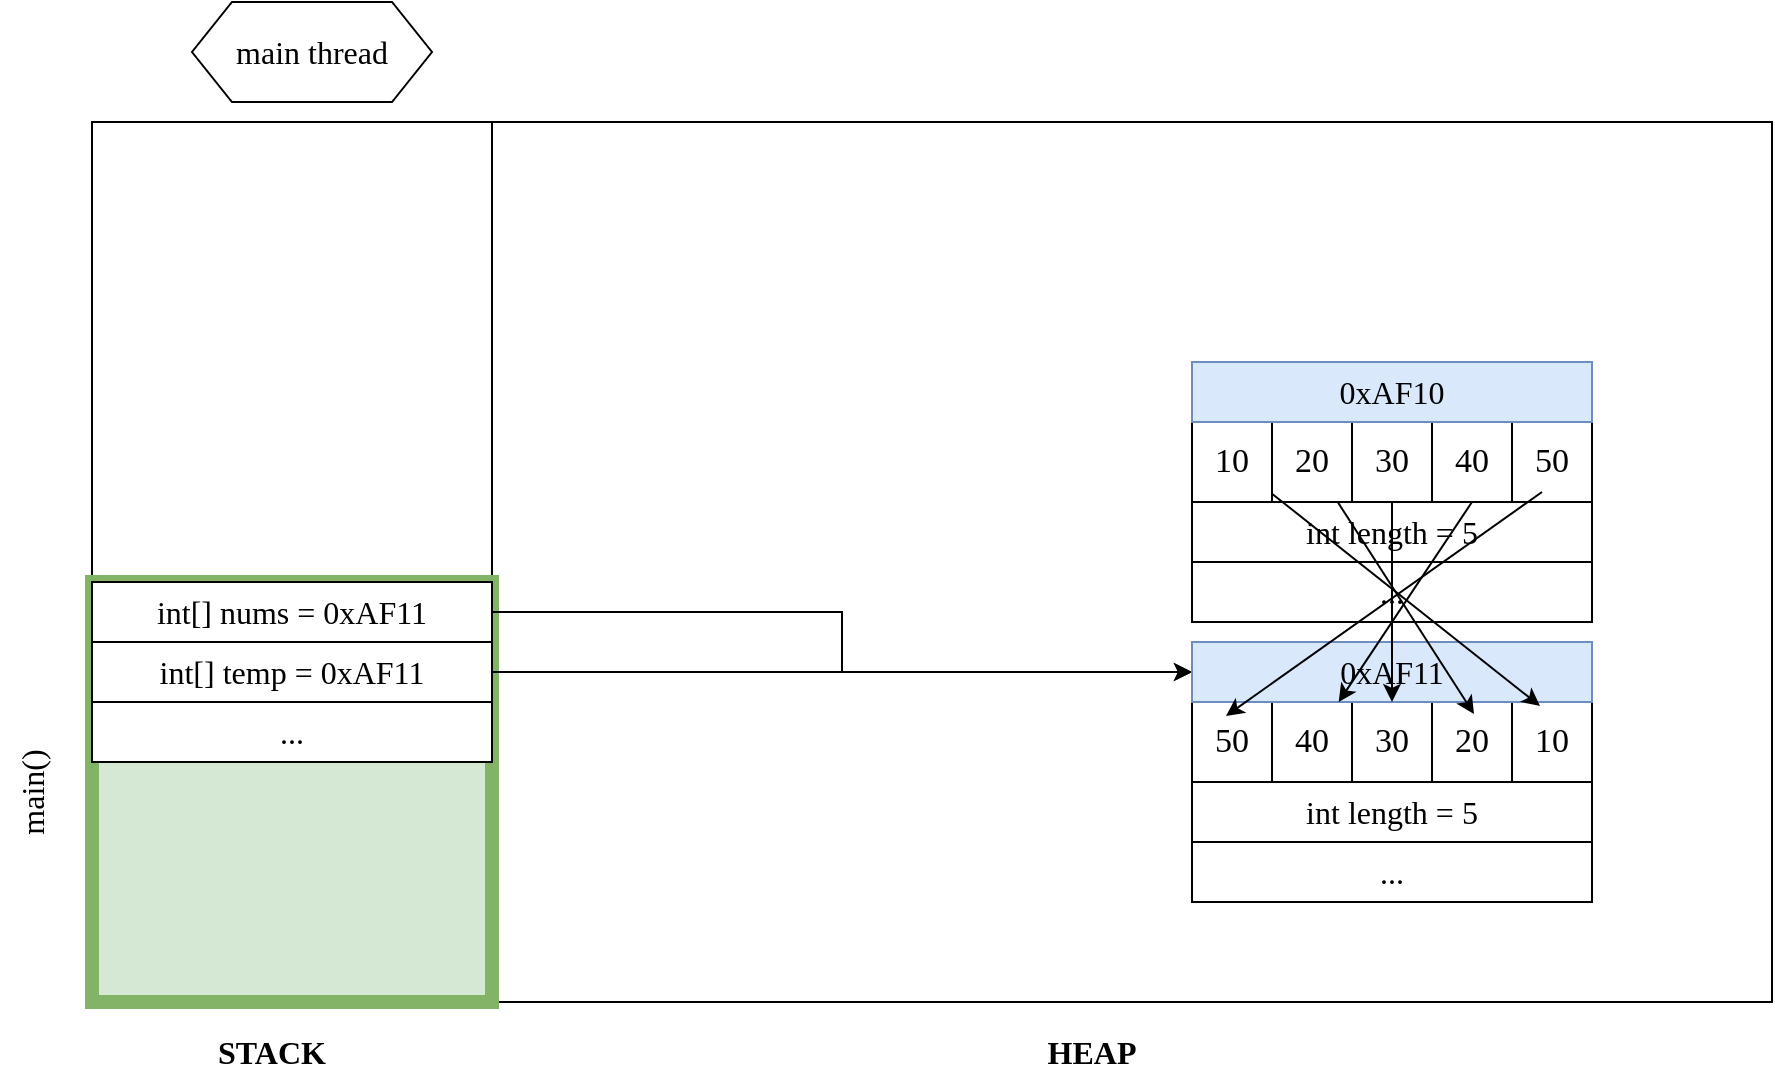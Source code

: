 <mxfile version="21.6.8" type="device" pages="2">
  <diagram name="Algo-3-Page-1" id="jU1Z9NfvNSKtKm2C2WDh">
    <mxGraphModel dx="1979" dy="1444" grid="1" gridSize="10" guides="1" tooltips="1" connect="1" arrows="1" fold="1" page="1" pageScale="1" pageWidth="1100" pageHeight="850" math="0" shadow="0">
      <root>
        <mxCell id="0" />
        <mxCell id="1" parent="0" />
        <mxCell id="7vTnQSk8eKXKG5L3W_5x-1" value="" style="rounded=0;whiteSpace=wrap;html=1;" vertex="1" parent="1">
          <mxGeometry x="40" y="40" width="200" height="440" as="geometry" />
        </mxCell>
        <mxCell id="7vTnQSk8eKXKG5L3W_5x-2" value="" style="rounded=0;whiteSpace=wrap;html=1;" vertex="1" parent="1">
          <mxGeometry x="240" y="40" width="640" height="440" as="geometry" />
        </mxCell>
        <mxCell id="7vTnQSk8eKXKG5L3W_5x-3" value="STACK" style="text;html=1;strokeColor=none;fillColor=none;align=center;verticalAlign=middle;whiteSpace=wrap;rounded=0;fontFamily=Ubuntu;fontSource=https%3A%2F%2Ffonts.googleapis.com%2Fcss%3Ffamily%3DUbuntu;fontSize=16;fontStyle=1" vertex="1" parent="1">
          <mxGeometry x="100" y="490" width="60" height="30" as="geometry" />
        </mxCell>
        <mxCell id="7vTnQSk8eKXKG5L3W_5x-4" value="HEAP" style="text;html=1;strokeColor=none;fillColor=none;align=center;verticalAlign=middle;whiteSpace=wrap;rounded=0;fontFamily=Ubuntu;fontSource=https%3A%2F%2Ffonts.googleapis.com%2Fcss%3Ffamily%3DUbuntu;fontSize=16;fontStyle=1" vertex="1" parent="1">
          <mxGeometry x="510" y="490" width="60" height="30" as="geometry" />
        </mxCell>
        <mxCell id="7vTnQSk8eKXKG5L3W_5x-5" value="main thread" style="shape=hexagon;perimeter=hexagonPerimeter2;whiteSpace=wrap;html=1;fixedSize=1;fontFamily=Ubuntu;fontSource=https%3A%2F%2Ffonts.googleapis.com%2Fcss%3Ffamily%3DUbuntu;fontSize=16;" vertex="1" parent="1">
          <mxGeometry x="90" y="-20" width="120" height="50" as="geometry" />
        </mxCell>
        <mxCell id="7vTnQSk8eKXKG5L3W_5x-6" value="" style="rounded=0;whiteSpace=wrap;html=1;fillColor=#d5e8d4;strokeColor=#82b366;strokeWidth=7;" vertex="1" parent="1">
          <mxGeometry x="40" y="270" width="200" height="210" as="geometry" />
        </mxCell>
        <mxCell id="7vTnQSk8eKXKG5L3W_5x-7" value="main()" style="text;html=1;strokeColor=none;fillColor=none;align=center;verticalAlign=middle;whiteSpace=wrap;rounded=0;fontFamily=Ubuntu;fontSource=https%3A%2F%2Ffonts.googleapis.com%2Fcss%3Ffamily%3DUbuntu;fontSize=16;rotation=-90;" vertex="1" parent="1">
          <mxGeometry x="-20" y="360" width="60" height="30" as="geometry" />
        </mxCell>
        <mxCell id="7vTnQSk8eKXKG5L3W_5x-20" style="edgeStyle=orthogonalEdgeStyle;rounded=0;orthogonalLoop=1;jettySize=auto;html=1;entryX=0;entryY=0.5;entryDx=0;entryDy=0;" edge="1" parent="1" source="7vTnQSk8eKXKG5L3W_5x-8" target="7vTnQSk8eKXKG5L3W_5x-30">
          <mxGeometry relative="1" as="geometry" />
        </mxCell>
        <mxCell id="7vTnQSk8eKXKG5L3W_5x-8" value="int[] nums = 0xAF11" style="rounded=0;whiteSpace=wrap;html=1;fontFamily=Ubuntu;fontSource=https%3A%2F%2Ffonts.googleapis.com%2Fcss%3Ffamily%3DUbuntu;fontSize=16;" vertex="1" parent="1">
          <mxGeometry x="40" y="270" width="200" height="30" as="geometry" />
        </mxCell>
        <mxCell id="7vTnQSk8eKXKG5L3W_5x-10" value="..." style="rounded=0;whiteSpace=wrap;html=1;fontFamily=Ubuntu;fontSource=https%3A%2F%2Ffonts.googleapis.com%2Fcss%3Ffamily%3DUbuntu;fontSize=16;" vertex="1" parent="1">
          <mxGeometry x="40" y="330" width="200" height="30" as="geometry" />
        </mxCell>
        <mxCell id="7vTnQSk8eKXKG5L3W_5x-19" value="" style="group" vertex="1" connectable="0" parent="1">
          <mxGeometry x="590" y="160" width="200" height="130" as="geometry" />
        </mxCell>
        <mxCell id="7vTnQSk8eKXKG5L3W_5x-11" value="10" style="rounded=0;whiteSpace=wrap;html=1;fontFamily=Ubuntu;fontSource=https%3A%2F%2Ffonts.googleapis.com%2Fcss%3Ffamily%3DUbuntu;fontSize=17;" vertex="1" parent="7vTnQSk8eKXKG5L3W_5x-19">
          <mxGeometry y="30" width="40" height="40" as="geometry" />
        </mxCell>
        <mxCell id="7vTnQSk8eKXKG5L3W_5x-12" value="20" style="rounded=0;whiteSpace=wrap;html=1;fontFamily=Ubuntu;fontSource=https%3A%2F%2Ffonts.googleapis.com%2Fcss%3Ffamily%3DUbuntu;fontSize=17;" vertex="1" parent="7vTnQSk8eKXKG5L3W_5x-19">
          <mxGeometry x="40" y="30" width="40" height="40" as="geometry" />
        </mxCell>
        <mxCell id="7vTnQSk8eKXKG5L3W_5x-13" value="30" style="rounded=0;whiteSpace=wrap;html=1;fontFamily=Ubuntu;fontSource=https%3A%2F%2Ffonts.googleapis.com%2Fcss%3Ffamily%3DUbuntu;fontSize=17;" vertex="1" parent="7vTnQSk8eKXKG5L3W_5x-19">
          <mxGeometry x="80" y="30" width="40" height="40" as="geometry" />
        </mxCell>
        <mxCell id="7vTnQSk8eKXKG5L3W_5x-14" value="40" style="rounded=0;whiteSpace=wrap;html=1;fontFamily=Ubuntu;fontSource=https%3A%2F%2Ffonts.googleapis.com%2Fcss%3Ffamily%3DUbuntu;fontSize=17;" vertex="1" parent="7vTnQSk8eKXKG5L3W_5x-19">
          <mxGeometry x="120" y="30" width="40" height="40" as="geometry" />
        </mxCell>
        <mxCell id="7vTnQSk8eKXKG5L3W_5x-15" value="50" style="rounded=0;whiteSpace=wrap;html=1;fontFamily=Ubuntu;fontSource=https%3A%2F%2Ffonts.googleapis.com%2Fcss%3Ffamily%3DUbuntu;fontSize=17;" vertex="1" parent="7vTnQSk8eKXKG5L3W_5x-19">
          <mxGeometry x="160" y="30" width="40" height="40" as="geometry" />
        </mxCell>
        <mxCell id="7vTnQSk8eKXKG5L3W_5x-16" value="int length = 5" style="rounded=0;whiteSpace=wrap;html=1;fontFamily=Ubuntu;fontSource=https%3A%2F%2Ffonts.googleapis.com%2Fcss%3Ffamily%3DUbuntu;fontSize=16;" vertex="1" parent="7vTnQSk8eKXKG5L3W_5x-19">
          <mxGeometry y="70" width="200" height="30" as="geometry" />
        </mxCell>
        <mxCell id="7vTnQSk8eKXKG5L3W_5x-17" value="..." style="rounded=0;whiteSpace=wrap;html=1;fontFamily=Ubuntu;fontSource=https%3A%2F%2Ffonts.googleapis.com%2Fcss%3Ffamily%3DUbuntu;fontSize=16;" vertex="1" parent="7vTnQSk8eKXKG5L3W_5x-19">
          <mxGeometry y="100" width="200" height="30" as="geometry" />
        </mxCell>
        <mxCell id="7vTnQSk8eKXKG5L3W_5x-18" value="0xAF10" style="rounded=0;whiteSpace=wrap;html=1;fontFamily=Ubuntu;fontSource=https%3A%2F%2Ffonts.googleapis.com%2Fcss%3Ffamily%3DUbuntu;fontSize=16;fillColor=#dae8fc;strokeColor=#6c8ebf;" vertex="1" parent="7vTnQSk8eKXKG5L3W_5x-19">
          <mxGeometry width="200" height="30" as="geometry" />
        </mxCell>
        <mxCell id="7vTnQSk8eKXKG5L3W_5x-31" style="edgeStyle=orthogonalEdgeStyle;rounded=0;orthogonalLoop=1;jettySize=auto;html=1;entryX=0;entryY=0.5;entryDx=0;entryDy=0;" edge="1" parent="1" source="7vTnQSk8eKXKG5L3W_5x-21" target="7vTnQSk8eKXKG5L3W_5x-30">
          <mxGeometry relative="1" as="geometry" />
        </mxCell>
        <mxCell id="7vTnQSk8eKXKG5L3W_5x-21" value="int[] temp = 0xAF11" style="rounded=0;whiteSpace=wrap;html=1;fontFamily=Ubuntu;fontSource=https%3A%2F%2Ffonts.googleapis.com%2Fcss%3Ffamily%3DUbuntu;fontSize=16;" vertex="1" parent="1">
          <mxGeometry x="40" y="300" width="200" height="30" as="geometry" />
        </mxCell>
        <mxCell id="7vTnQSk8eKXKG5L3W_5x-22" value="" style="group" vertex="1" connectable="0" parent="1">
          <mxGeometry x="590" y="300" width="200" height="130" as="geometry" />
        </mxCell>
        <mxCell id="7vTnQSk8eKXKG5L3W_5x-23" value="50" style="rounded=0;whiteSpace=wrap;html=1;fontFamily=Ubuntu;fontSource=https%3A%2F%2Ffonts.googleapis.com%2Fcss%3Ffamily%3DUbuntu;fontSize=17;" vertex="1" parent="7vTnQSk8eKXKG5L3W_5x-22">
          <mxGeometry y="30" width="40" height="40" as="geometry" />
        </mxCell>
        <mxCell id="7vTnQSk8eKXKG5L3W_5x-24" value="40" style="rounded=0;whiteSpace=wrap;html=1;fontFamily=Ubuntu;fontSource=https%3A%2F%2Ffonts.googleapis.com%2Fcss%3Ffamily%3DUbuntu;fontSize=17;" vertex="1" parent="7vTnQSk8eKXKG5L3W_5x-22">
          <mxGeometry x="40" y="30" width="40" height="40" as="geometry" />
        </mxCell>
        <mxCell id="7vTnQSk8eKXKG5L3W_5x-25" value="30" style="rounded=0;whiteSpace=wrap;html=1;fontFamily=Ubuntu;fontSource=https%3A%2F%2Ffonts.googleapis.com%2Fcss%3Ffamily%3DUbuntu;fontSize=17;" vertex="1" parent="7vTnQSk8eKXKG5L3W_5x-22">
          <mxGeometry x="80" y="30" width="40" height="40" as="geometry" />
        </mxCell>
        <mxCell id="7vTnQSk8eKXKG5L3W_5x-26" value="20" style="rounded=0;whiteSpace=wrap;html=1;fontFamily=Ubuntu;fontSource=https%3A%2F%2Ffonts.googleapis.com%2Fcss%3Ffamily%3DUbuntu;fontSize=17;" vertex="1" parent="7vTnQSk8eKXKG5L3W_5x-22">
          <mxGeometry x="120" y="30" width="40" height="40" as="geometry" />
        </mxCell>
        <mxCell id="7vTnQSk8eKXKG5L3W_5x-27" value="10" style="rounded=0;whiteSpace=wrap;html=1;fontFamily=Ubuntu;fontSource=https%3A%2F%2Ffonts.googleapis.com%2Fcss%3Ffamily%3DUbuntu;fontSize=17;" vertex="1" parent="7vTnQSk8eKXKG5L3W_5x-22">
          <mxGeometry x="160" y="30" width="40" height="40" as="geometry" />
        </mxCell>
        <mxCell id="7vTnQSk8eKXKG5L3W_5x-28" value="int length = 5" style="rounded=0;whiteSpace=wrap;html=1;fontFamily=Ubuntu;fontSource=https%3A%2F%2Ffonts.googleapis.com%2Fcss%3Ffamily%3DUbuntu;fontSize=16;" vertex="1" parent="7vTnQSk8eKXKG5L3W_5x-22">
          <mxGeometry y="70" width="200" height="30" as="geometry" />
        </mxCell>
        <mxCell id="7vTnQSk8eKXKG5L3W_5x-29" value="..." style="rounded=0;whiteSpace=wrap;html=1;fontFamily=Ubuntu;fontSource=https%3A%2F%2Ffonts.googleapis.com%2Fcss%3Ffamily%3DUbuntu;fontSize=16;" vertex="1" parent="7vTnQSk8eKXKG5L3W_5x-22">
          <mxGeometry y="100" width="200" height="30" as="geometry" />
        </mxCell>
        <mxCell id="7vTnQSk8eKXKG5L3W_5x-30" value="0xAF11" style="rounded=0;whiteSpace=wrap;html=1;fontFamily=Ubuntu;fontSource=https%3A%2F%2Ffonts.googleapis.com%2Fcss%3Ffamily%3DUbuntu;fontSize=16;fillColor=#dae8fc;strokeColor=#6c8ebf;" vertex="1" parent="7vTnQSk8eKXKG5L3W_5x-22">
          <mxGeometry width="200" height="30" as="geometry" />
        </mxCell>
        <mxCell id="7vTnQSk8eKXKG5L3W_5x-32" style="rounded=0;orthogonalLoop=1;jettySize=auto;html=1;entryX=0.085;entryY=1.233;entryDx=0;entryDy=0;entryPerimeter=0;exitX=0.875;exitY=-0.167;exitDx=0;exitDy=0;exitPerimeter=0;" edge="1" parent="1" source="7vTnQSk8eKXKG5L3W_5x-16" target="7vTnQSk8eKXKG5L3W_5x-30">
          <mxGeometry relative="1" as="geometry" />
        </mxCell>
        <mxCell id="7vTnQSk8eKXKG5L3W_5x-33" style="rounded=0;orthogonalLoop=1;jettySize=auto;html=1;exitX=0.5;exitY=1;exitDx=0;exitDy=0;" edge="1" parent="1" source="7vTnQSk8eKXKG5L3W_5x-14" target="7vTnQSk8eKXKG5L3W_5x-24">
          <mxGeometry relative="1" as="geometry" />
        </mxCell>
        <mxCell id="7vTnQSk8eKXKG5L3W_5x-34" style="edgeStyle=orthogonalEdgeStyle;rounded=0;orthogonalLoop=1;jettySize=auto;html=1;" edge="1" parent="1" source="7vTnQSk8eKXKG5L3W_5x-13" target="7vTnQSk8eKXKG5L3W_5x-25">
          <mxGeometry relative="1" as="geometry" />
        </mxCell>
        <mxCell id="7vTnQSk8eKXKG5L3W_5x-35" style="rounded=0;orthogonalLoop=1;jettySize=auto;html=1;entryX=0.705;entryY=1.2;entryDx=0;entryDy=0;entryPerimeter=0;" edge="1" parent="1" source="7vTnQSk8eKXKG5L3W_5x-12" target="7vTnQSk8eKXKG5L3W_5x-30">
          <mxGeometry relative="1" as="geometry" />
        </mxCell>
        <mxCell id="7vTnQSk8eKXKG5L3W_5x-36" style="rounded=0;orthogonalLoop=1;jettySize=auto;html=1;entryX=0.87;entryY=1.067;entryDx=0;entryDy=0;entryPerimeter=0;" edge="1" parent="1" source="7vTnQSk8eKXKG5L3W_5x-11" target="7vTnQSk8eKXKG5L3W_5x-30">
          <mxGeometry relative="1" as="geometry" />
        </mxCell>
      </root>
    </mxGraphModel>
  </diagram>
  <diagram name="Algo-4-Page-1" id="PcduTEjPiw6o2hZlFLkG">
    <mxGraphModel dx="1979" dy="1444" grid="1" gridSize="10" guides="1" tooltips="1" connect="1" arrows="1" fold="1" page="1" pageScale="1" pageWidth="1100" pageHeight="850" math="0" shadow="0">
      <root>
        <mxCell id="cadEunyeZD092ay3zfnR-0" />
        <mxCell id="cadEunyeZD092ay3zfnR-1" parent="cadEunyeZD092ay3zfnR-0" />
        <mxCell id="cadEunyeZD092ay3zfnR-2" value="" style="rounded=0;whiteSpace=wrap;html=1;" vertex="1" parent="cadEunyeZD092ay3zfnR-1">
          <mxGeometry x="40" y="40" width="200" height="440" as="geometry" />
        </mxCell>
        <mxCell id="cadEunyeZD092ay3zfnR-3" value="" style="rounded=0;whiteSpace=wrap;html=1;" vertex="1" parent="cadEunyeZD092ay3zfnR-1">
          <mxGeometry x="240" y="40" width="640" height="440" as="geometry" />
        </mxCell>
        <mxCell id="cadEunyeZD092ay3zfnR-4" value="STACK" style="text;html=1;strokeColor=none;fillColor=none;align=center;verticalAlign=middle;whiteSpace=wrap;rounded=0;fontFamily=Ubuntu;fontSource=https%3A%2F%2Ffonts.googleapis.com%2Fcss%3Ffamily%3DUbuntu;fontSize=16;fontStyle=1" vertex="1" parent="cadEunyeZD092ay3zfnR-1">
          <mxGeometry x="100" y="490" width="60" height="30" as="geometry" />
        </mxCell>
        <mxCell id="cadEunyeZD092ay3zfnR-5" value="HEAP" style="text;html=1;strokeColor=none;fillColor=none;align=center;verticalAlign=middle;whiteSpace=wrap;rounded=0;fontFamily=Ubuntu;fontSource=https%3A%2F%2Ffonts.googleapis.com%2Fcss%3Ffamily%3DUbuntu;fontSize=16;fontStyle=1" vertex="1" parent="cadEunyeZD092ay3zfnR-1">
          <mxGeometry x="510" y="490" width="60" height="30" as="geometry" />
        </mxCell>
        <mxCell id="cadEunyeZD092ay3zfnR-6" value="main thread" style="shape=hexagon;perimeter=hexagonPerimeter2;whiteSpace=wrap;html=1;fixedSize=1;fontFamily=Ubuntu;fontSource=https%3A%2F%2Ffonts.googleapis.com%2Fcss%3Ffamily%3DUbuntu;fontSize=16;" vertex="1" parent="cadEunyeZD092ay3zfnR-1">
          <mxGeometry x="90" y="-20" width="120" height="50" as="geometry" />
        </mxCell>
        <mxCell id="cadEunyeZD092ay3zfnR-7" value="" style="rounded=0;whiteSpace=wrap;html=1;fillColor=#d5e8d4;strokeColor=#82b366;strokeWidth=7;" vertex="1" parent="cadEunyeZD092ay3zfnR-1">
          <mxGeometry x="40" y="270" width="200" height="210" as="geometry" />
        </mxCell>
        <mxCell id="cadEunyeZD092ay3zfnR-8" value="main()" style="text;html=1;strokeColor=none;fillColor=none;align=center;verticalAlign=middle;whiteSpace=wrap;rounded=0;fontFamily=Ubuntu;fontSource=https%3A%2F%2Ffonts.googleapis.com%2Fcss%3Ffamily%3DUbuntu;fontSize=16;rotation=-90;" vertex="1" parent="cadEunyeZD092ay3zfnR-1">
          <mxGeometry x="-20" y="360" width="60" height="30" as="geometry" />
        </mxCell>
        <mxCell id="6S4-5ZtJXRdFeqEw530z-0" style="edgeStyle=orthogonalEdgeStyle;rounded=0;orthogonalLoop=1;jettySize=auto;html=1;entryX=0;entryY=0.5;entryDx=0;entryDy=0;" edge="1" parent="cadEunyeZD092ay3zfnR-1" source="cadEunyeZD092ay3zfnR-10" target="cadEunyeZD092ay3zfnR-20">
          <mxGeometry relative="1" as="geometry" />
        </mxCell>
        <mxCell id="cadEunyeZD092ay3zfnR-10" value="int[] nums = 0xAF11" style="rounded=0;whiteSpace=wrap;html=1;fontFamily=Ubuntu;fontSource=https%3A%2F%2Ffonts.googleapis.com%2Fcss%3Ffamily%3DUbuntu;fontSize=16;" vertex="1" parent="cadEunyeZD092ay3zfnR-1">
          <mxGeometry x="40" y="270" width="200" height="30" as="geometry" />
        </mxCell>
        <mxCell id="cadEunyeZD092ay3zfnR-11" value="..." style="rounded=0;whiteSpace=wrap;html=1;fontFamily=Ubuntu;fontSource=https%3A%2F%2Ffonts.googleapis.com%2Fcss%3Ffamily%3DUbuntu;fontSize=16;" vertex="1" parent="cadEunyeZD092ay3zfnR-1">
          <mxGeometry x="40" y="330" width="200" height="30" as="geometry" />
        </mxCell>
        <mxCell id="cadEunyeZD092ay3zfnR-12" value="" style="group" vertex="1" connectable="0" parent="cadEunyeZD092ay3zfnR-1">
          <mxGeometry x="590" y="160" width="200" height="130" as="geometry" />
        </mxCell>
        <mxCell id="cadEunyeZD092ay3zfnR-13" value="50" style="rounded=0;whiteSpace=wrap;html=1;fontFamily=Ubuntu;fontSource=https%3A%2F%2Ffonts.googleapis.com%2Fcss%3Ffamily%3DUbuntu;fontSize=17;" vertex="1" parent="cadEunyeZD092ay3zfnR-12">
          <mxGeometry y="30" width="40" height="40" as="geometry" />
        </mxCell>
        <mxCell id="cadEunyeZD092ay3zfnR-14" value="40" style="rounded=0;whiteSpace=wrap;html=1;fontFamily=Ubuntu;fontSource=https%3A%2F%2Ffonts.googleapis.com%2Fcss%3Ffamily%3DUbuntu;fontSize=17;" vertex="1" parent="cadEunyeZD092ay3zfnR-12">
          <mxGeometry x="40" y="30" width="40" height="40" as="geometry" />
        </mxCell>
        <mxCell id="cadEunyeZD092ay3zfnR-15" value="30" style="rounded=0;whiteSpace=wrap;html=1;fontFamily=Ubuntu;fontSource=https%3A%2F%2Ffonts.googleapis.com%2Fcss%3Ffamily%3DUbuntu;fontSize=17;" vertex="1" parent="cadEunyeZD092ay3zfnR-12">
          <mxGeometry x="80" y="30" width="40" height="40" as="geometry" />
        </mxCell>
        <mxCell id="cadEunyeZD092ay3zfnR-16" value="20" style="rounded=0;whiteSpace=wrap;html=1;fontFamily=Ubuntu;fontSource=https%3A%2F%2Ffonts.googleapis.com%2Fcss%3Ffamily%3DUbuntu;fontSize=17;" vertex="1" parent="cadEunyeZD092ay3zfnR-12">
          <mxGeometry x="120" y="30" width="40" height="40" as="geometry" />
        </mxCell>
        <mxCell id="cadEunyeZD092ay3zfnR-17" value="10" style="rounded=0;whiteSpace=wrap;html=1;fontFamily=Ubuntu;fontSource=https%3A%2F%2Ffonts.googleapis.com%2Fcss%3Ffamily%3DUbuntu;fontSize=17;" vertex="1" parent="cadEunyeZD092ay3zfnR-12">
          <mxGeometry x="160" y="30" width="40" height="40" as="geometry" />
        </mxCell>
        <mxCell id="cadEunyeZD092ay3zfnR-18" value="int length = 5" style="rounded=0;whiteSpace=wrap;html=1;fontFamily=Ubuntu;fontSource=https%3A%2F%2Ffonts.googleapis.com%2Fcss%3Ffamily%3DUbuntu;fontSize=16;" vertex="1" parent="cadEunyeZD092ay3zfnR-12">
          <mxGeometry y="70" width="200" height="30" as="geometry" />
        </mxCell>
        <mxCell id="cadEunyeZD092ay3zfnR-19" value="..." style="rounded=0;whiteSpace=wrap;html=1;fontFamily=Ubuntu;fontSource=https%3A%2F%2Ffonts.googleapis.com%2Fcss%3Ffamily%3DUbuntu;fontSize=16;" vertex="1" parent="cadEunyeZD092ay3zfnR-12">
          <mxGeometry y="100" width="200" height="30" as="geometry" />
        </mxCell>
        <mxCell id="cadEunyeZD092ay3zfnR-20" value="0xAF10" style="rounded=0;whiteSpace=wrap;html=1;fontFamily=Ubuntu;fontSource=https%3A%2F%2Ffonts.googleapis.com%2Fcss%3Ffamily%3DUbuntu;fontSize=16;fillColor=#dae8fc;strokeColor=#6c8ebf;" vertex="1" parent="cadEunyeZD092ay3zfnR-12">
          <mxGeometry width="200" height="30" as="geometry" />
        </mxCell>
        <mxCell id="6S4-5ZtJXRdFeqEw530z-1" value="int temp = 20" style="rounded=0;whiteSpace=wrap;html=1;fontFamily=Ubuntu;fontSource=https%3A%2F%2Ffonts.googleapis.com%2Fcss%3Ffamily%3DUbuntu;fontSize=16;" vertex="1" parent="cadEunyeZD092ay3zfnR-1">
          <mxGeometry x="40" y="300" width="200" height="30" as="geometry" />
        </mxCell>
      </root>
    </mxGraphModel>
  </diagram>
</mxfile>
